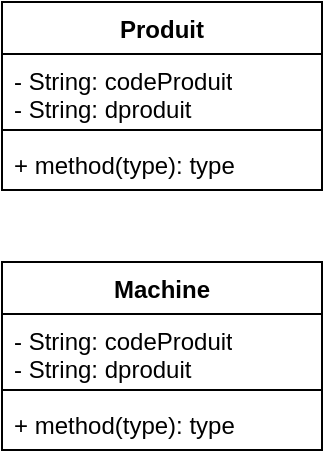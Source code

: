 <mxfile version="26.1.1">
  <diagram id="C5RBs43oDa-KdzZeNtuy" name="Page-1">
    <mxGraphModel dx="959" dy="520" grid="1" gridSize="10" guides="1" tooltips="1" connect="1" arrows="1" fold="1" page="1" pageScale="1" pageWidth="827" pageHeight="1169" math="0" shadow="0">
      <root>
        <mxCell id="WIyWlLk6GJQsqaUBKTNV-0" />
        <mxCell id="WIyWlLk6GJQsqaUBKTNV-1" parent="WIyWlLk6GJQsqaUBKTNV-0" />
        <mxCell id="KOANiT2qolg6EXBKS1ub-4" value="Produit" style="swimlane;fontStyle=1;align=center;verticalAlign=top;childLayout=stackLayout;horizontal=1;startSize=26;horizontalStack=0;resizeParent=1;resizeParentMax=0;resizeLast=0;collapsible=1;marginBottom=0;whiteSpace=wrap;html=1;" vertex="1" parent="WIyWlLk6GJQsqaUBKTNV-1">
          <mxGeometry x="190" y="230" width="160" height="94" as="geometry" />
        </mxCell>
        <mxCell id="KOANiT2qolg6EXBKS1ub-5" value="&lt;div&gt;- String: codeProduit&lt;/div&gt;&lt;div&gt;- String: dproduit&lt;br&gt;&lt;/div&gt;" style="text;strokeColor=none;fillColor=none;align=left;verticalAlign=top;spacingLeft=4;spacingRight=4;overflow=hidden;rotatable=0;points=[[0,0.5],[1,0.5]];portConstraint=eastwest;whiteSpace=wrap;html=1;" vertex="1" parent="KOANiT2qolg6EXBKS1ub-4">
          <mxGeometry y="26" width="160" height="34" as="geometry" />
        </mxCell>
        <mxCell id="KOANiT2qolg6EXBKS1ub-6" value="" style="line;strokeWidth=1;fillColor=none;align=left;verticalAlign=middle;spacingTop=-1;spacingLeft=3;spacingRight=3;rotatable=0;labelPosition=right;points=[];portConstraint=eastwest;strokeColor=inherit;" vertex="1" parent="KOANiT2qolg6EXBKS1ub-4">
          <mxGeometry y="60" width="160" height="8" as="geometry" />
        </mxCell>
        <mxCell id="KOANiT2qolg6EXBKS1ub-7" value="+ method(type): type" style="text;strokeColor=none;fillColor=none;align=left;verticalAlign=top;spacingLeft=4;spacingRight=4;overflow=hidden;rotatable=0;points=[[0,0.5],[1,0.5]];portConstraint=eastwest;whiteSpace=wrap;html=1;" vertex="1" parent="KOANiT2qolg6EXBKS1ub-4">
          <mxGeometry y="68" width="160" height="26" as="geometry" />
        </mxCell>
        <mxCell id="KOANiT2qolg6EXBKS1ub-8" value="Machine" style="swimlane;fontStyle=1;align=center;verticalAlign=top;childLayout=stackLayout;horizontal=1;startSize=26;horizontalStack=0;resizeParent=1;resizeParentMax=0;resizeLast=0;collapsible=1;marginBottom=0;whiteSpace=wrap;html=1;" vertex="1" parent="WIyWlLk6GJQsqaUBKTNV-1">
          <mxGeometry x="190" y="360" width="160" height="94" as="geometry" />
        </mxCell>
        <mxCell id="KOANiT2qolg6EXBKS1ub-9" value="&lt;div&gt;- String: codeProduit&lt;/div&gt;&lt;div&gt;- String: dproduit&lt;br&gt;&lt;/div&gt;" style="text;strokeColor=none;fillColor=none;align=left;verticalAlign=top;spacingLeft=4;spacingRight=4;overflow=hidden;rotatable=0;points=[[0,0.5],[1,0.5]];portConstraint=eastwest;whiteSpace=wrap;html=1;" vertex="1" parent="KOANiT2qolg6EXBKS1ub-8">
          <mxGeometry y="26" width="160" height="34" as="geometry" />
        </mxCell>
        <mxCell id="KOANiT2qolg6EXBKS1ub-10" value="" style="line;strokeWidth=1;fillColor=none;align=left;verticalAlign=middle;spacingTop=-1;spacingLeft=3;spacingRight=3;rotatable=0;labelPosition=right;points=[];portConstraint=eastwest;strokeColor=inherit;" vertex="1" parent="KOANiT2qolg6EXBKS1ub-8">
          <mxGeometry y="60" width="160" height="8" as="geometry" />
        </mxCell>
        <mxCell id="KOANiT2qolg6EXBKS1ub-11" value="+ method(type): type" style="text;strokeColor=none;fillColor=none;align=left;verticalAlign=top;spacingLeft=4;spacingRight=4;overflow=hidden;rotatable=0;points=[[0,0.5],[1,0.5]];portConstraint=eastwest;whiteSpace=wrap;html=1;" vertex="1" parent="KOANiT2qolg6EXBKS1ub-8">
          <mxGeometry y="68" width="160" height="26" as="geometry" />
        </mxCell>
      </root>
    </mxGraphModel>
  </diagram>
</mxfile>
